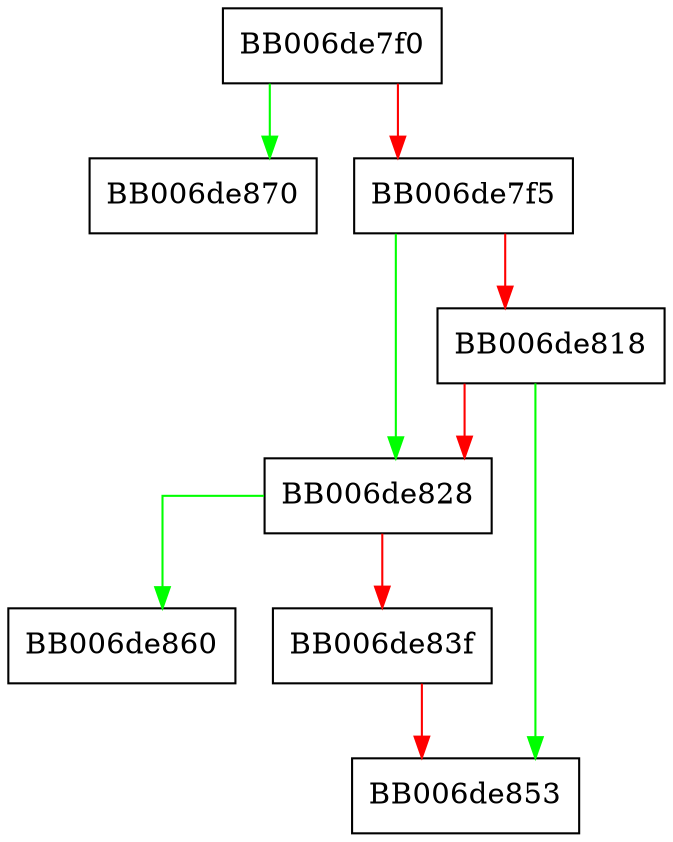 digraph ossl_drbg_set_ctx_params {
  node [shape="box"];
  graph [splines=ortho];
  BB006de7f0 -> BB006de870 [color="green"];
  BB006de7f0 -> BB006de7f5 [color="red"];
  BB006de7f5 -> BB006de828 [color="green"];
  BB006de7f5 -> BB006de818 [color="red"];
  BB006de818 -> BB006de853 [color="green"];
  BB006de818 -> BB006de828 [color="red"];
  BB006de828 -> BB006de860 [color="green"];
  BB006de828 -> BB006de83f [color="red"];
  BB006de83f -> BB006de853 [color="red"];
}